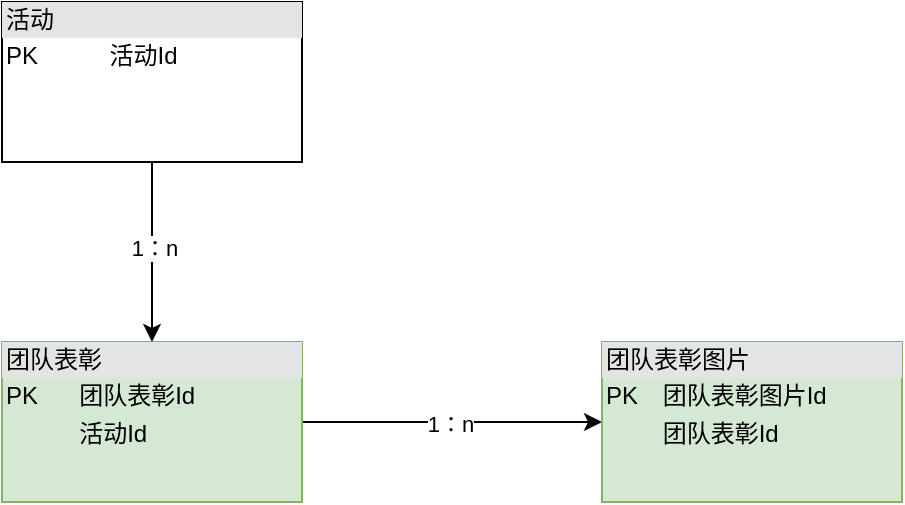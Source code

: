 <mxfile version="21.6.5" type="github">
  <diagram name="第 1 页" id="uQnc2c0iIG_h71mx5ojg">
    <mxGraphModel dx="1050" dy="580" grid="1" gridSize="10" guides="1" tooltips="1" connect="1" arrows="1" fold="1" page="1" pageScale="1" pageWidth="300000" pageHeight="30000" math="0" shadow="0">
      <root>
        <mxCell id="0" />
        <mxCell id="1" parent="0" />
        <mxCell id="PS2yi4pKl5YuFN-2JHLJ-8" style="edgeStyle=orthogonalEdgeStyle;rounded=0;orthogonalLoop=1;jettySize=auto;html=1;entryX=0;entryY=0.5;entryDx=0;entryDy=0;" edge="1" parent="1" source="PS2yi4pKl5YuFN-2JHLJ-3" target="PS2yi4pKl5YuFN-2JHLJ-4">
          <mxGeometry relative="1" as="geometry" />
        </mxCell>
        <mxCell id="PS2yi4pKl5YuFN-2JHLJ-9" value="1：n" style="edgeLabel;html=1;align=center;verticalAlign=middle;resizable=0;points=[];" vertex="1" connectable="0" parent="PS2yi4pKl5YuFN-2JHLJ-8">
          <mxGeometry x="-0.016" y="-1" relative="1" as="geometry">
            <mxPoint as="offset" />
          </mxGeometry>
        </mxCell>
        <mxCell id="PS2yi4pKl5YuFN-2JHLJ-3" value="&lt;div style=&quot;box-sizing:border-box;width:100%;background:#e4e4e4;padding:2px;&quot;&gt;团队表彰&lt;/div&gt;&lt;table style=&quot;width:100%;font-size:1em;&quot; cellpadding=&quot;2&quot; cellspacing=&quot;0&quot;&gt;&lt;tbody&gt;&lt;tr&gt;&lt;td&gt;PK&lt;/td&gt;&lt;td&gt;团队表彰Id&lt;/td&gt;&lt;/tr&gt;&lt;tr&gt;&lt;td&gt;&lt;/td&gt;&lt;td&gt;活动Id&lt;/td&gt;&lt;/tr&gt;&lt;tr&gt;&lt;td&gt;&lt;/td&gt;&lt;td&gt;&lt;br&gt;&lt;/td&gt;&lt;/tr&gt;&lt;/tbody&gt;&lt;/table&gt;" style="verticalAlign=top;align=left;overflow=fill;html=1;whiteSpace=wrap;fillColor=#d5e8d4;strokeColor=#82b366;" vertex="1" parent="1">
          <mxGeometry x="210" y="250" width="150" height="80" as="geometry" />
        </mxCell>
        <mxCell id="PS2yi4pKl5YuFN-2JHLJ-4" value="&lt;div style=&quot;box-sizing:border-box;width:100%;background:#e4e4e4;padding:2px;&quot;&gt;团队表彰图片&lt;/div&gt;&lt;table style=&quot;width:100%;font-size:1em;&quot; cellpadding=&quot;2&quot; cellspacing=&quot;0&quot;&gt;&lt;tbody&gt;&lt;tr&gt;&lt;td&gt;PK&lt;/td&gt;&lt;td&gt;团队表彰图片Id&lt;/td&gt;&lt;/tr&gt;&lt;tr&gt;&lt;td&gt;&lt;/td&gt;&lt;td&gt;团队表彰Id&lt;/td&gt;&lt;/tr&gt;&lt;tr&gt;&lt;td&gt;&lt;/td&gt;&lt;td&gt;&lt;br&gt;&lt;/td&gt;&lt;/tr&gt;&lt;/tbody&gt;&lt;/table&gt;" style="verticalAlign=top;align=left;overflow=fill;html=1;whiteSpace=wrap;fillColor=#d5e8d4;strokeColor=#82b366;" vertex="1" parent="1">
          <mxGeometry x="510" y="250" width="150" height="80" as="geometry" />
        </mxCell>
        <mxCell id="PS2yi4pKl5YuFN-2JHLJ-6" style="edgeStyle=orthogonalEdgeStyle;rounded=0;orthogonalLoop=1;jettySize=auto;html=1;" edge="1" parent="1" source="PS2yi4pKl5YuFN-2JHLJ-5" target="PS2yi4pKl5YuFN-2JHLJ-3">
          <mxGeometry relative="1" as="geometry" />
        </mxCell>
        <mxCell id="PS2yi4pKl5YuFN-2JHLJ-7" value="1：n" style="edgeLabel;html=1;align=center;verticalAlign=middle;resizable=0;points=[];" vertex="1" connectable="0" parent="PS2yi4pKl5YuFN-2JHLJ-6">
          <mxGeometry x="-0.049" y="1" relative="1" as="geometry">
            <mxPoint as="offset" />
          </mxGeometry>
        </mxCell>
        <mxCell id="PS2yi4pKl5YuFN-2JHLJ-5" value="&lt;div style=&quot;box-sizing:border-box;width:100%;background:#e4e4e4;padding:2px;&quot;&gt;活动&lt;/div&gt;&lt;table style=&quot;width:100%;font-size:1em;&quot; cellpadding=&quot;2&quot; cellspacing=&quot;0&quot;&gt;&lt;tbody&gt;&lt;tr&gt;&lt;td&gt;PK&lt;/td&gt;&lt;td&gt;活动Id&lt;/td&gt;&lt;/tr&gt;&lt;tr&gt;&lt;td&gt;&lt;/td&gt;&lt;td&gt;&lt;br&gt;&lt;/td&gt;&lt;/tr&gt;&lt;tr&gt;&lt;td&gt;&lt;/td&gt;&lt;td&gt;&lt;br&gt;&lt;/td&gt;&lt;/tr&gt;&lt;/tbody&gt;&lt;/table&gt;" style="verticalAlign=top;align=left;overflow=fill;html=1;whiteSpace=wrap;" vertex="1" parent="1">
          <mxGeometry x="210" y="80" width="150" height="80" as="geometry" />
        </mxCell>
      </root>
    </mxGraphModel>
  </diagram>
</mxfile>
